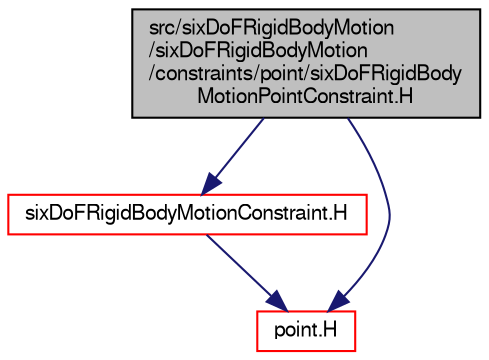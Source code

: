 digraph "src/sixDoFRigidBodyMotion/sixDoFRigidBodyMotion/constraints/point/sixDoFRigidBodyMotionPointConstraint.H"
{
  bgcolor="transparent";
  edge [fontname="FreeSans",fontsize="10",labelfontname="FreeSans",labelfontsize="10"];
  node [fontname="FreeSans",fontsize="10",shape=record];
  Node0 [label="src/sixDoFRigidBodyMotion\l/sixDoFRigidBodyMotion\l/constraints/point/sixDoFRigidBody\lMotionPointConstraint.H",height=0.2,width=0.4,color="black", fillcolor="grey75", style="filled", fontcolor="black"];
  Node0 -> Node1 [color="midnightblue",fontsize="10",style="solid",fontname="FreeSans"];
  Node1 [label="sixDoFRigidBodyMotionConstraint.H",height=0.2,width=0.4,color="red",URL="$a14939.html"];
  Node1 -> Node150 [color="midnightblue",fontsize="10",style="solid",fontname="FreeSans"];
  Node150 [label="point.H",height=0.2,width=0.4,color="red",URL="$a12059.html"];
  Node0 -> Node150 [color="midnightblue",fontsize="10",style="solid",fontname="FreeSans"];
}
